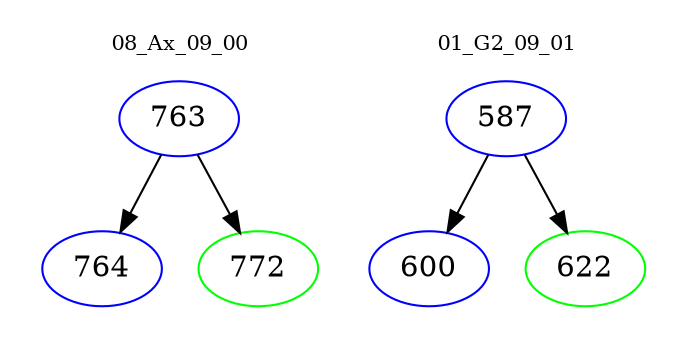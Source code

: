 digraph{
subgraph cluster_0 {
color = white
label = "08_Ax_09_00";
fontsize=10;
T0_763 [label="763", color="blue"]
T0_763 -> T0_764 [color="black"]
T0_764 [label="764", color="blue"]
T0_763 -> T0_772 [color="black"]
T0_772 [label="772", color="green"]
}
subgraph cluster_1 {
color = white
label = "01_G2_09_01";
fontsize=10;
T1_587 [label="587", color="blue"]
T1_587 -> T1_600 [color="black"]
T1_600 [label="600", color="blue"]
T1_587 -> T1_622 [color="black"]
T1_622 [label="622", color="green"]
}
}
